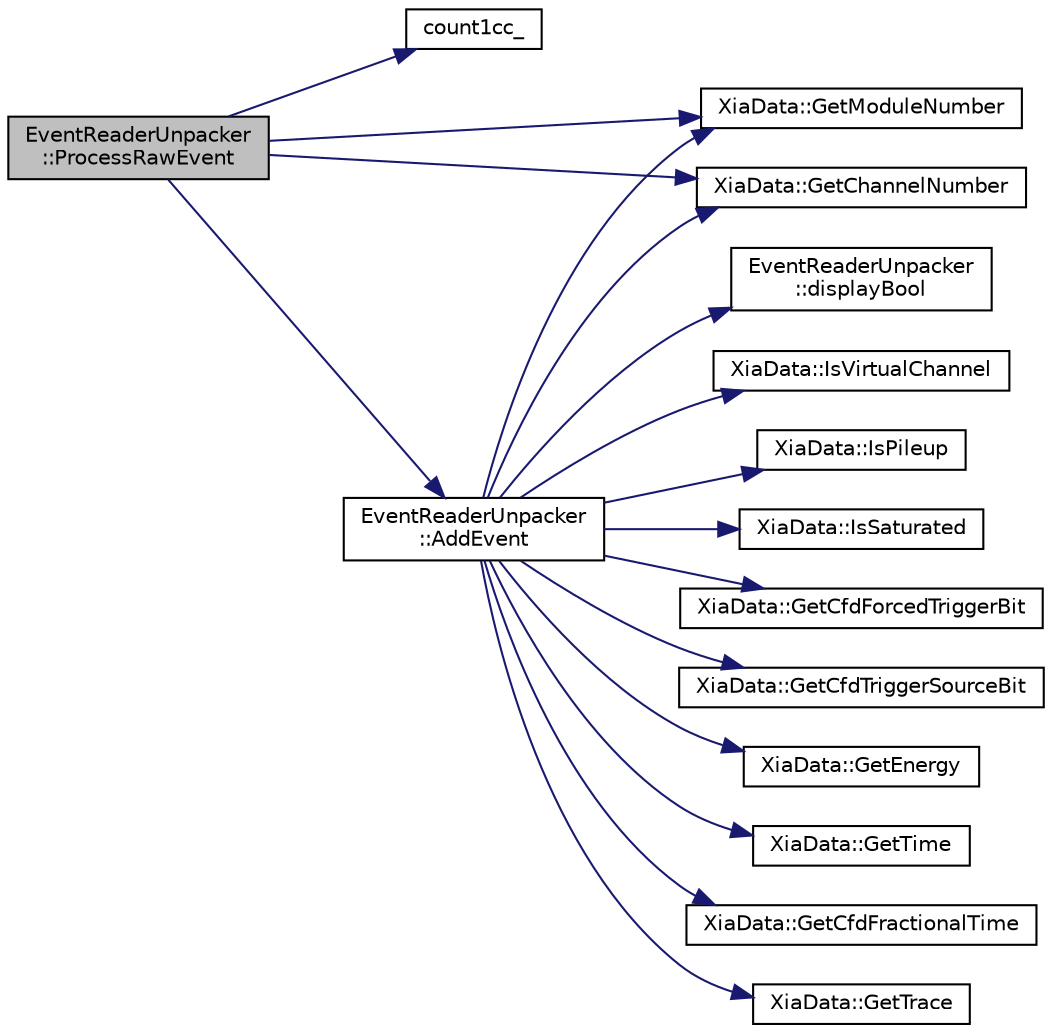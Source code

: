 digraph "EventReaderUnpacker::ProcessRawEvent"
{
  edge [fontname="Helvetica",fontsize="10",labelfontname="Helvetica",labelfontsize="10"];
  node [fontname="Helvetica",fontsize="10",shape=record];
  rankdir="LR";
  Node1 [label="EventReaderUnpacker\l::ProcessRawEvent",height=0.2,width=0.4,color="black", fillcolor="grey75", style="filled", fontcolor="black"];
  Node1 -> Node2 [color="midnightblue",fontsize="10",style="solid",fontname="Helvetica"];
  Node2 [label="count1cc_",height=0.2,width=0.4,color="black", fillcolor="white", style="filled",URL="$da/d57/_scanor_8hpp.html#a31aca3d0ff704e08f8f8968288ae7895",tooltip="Defines the DAMM function to call for 1D hists */. "];
  Node1 -> Node3 [color="midnightblue",fontsize="10",style="solid",fontname="Helvetica"];
  Node3 [label="XiaData::GetModuleNumber",height=0.2,width=0.4,color="black", fillcolor="white", style="filled",URL="$d2/ddd/class_xia_data.html#afcf7210c72022a696a926259d1c5ff84"];
  Node1 -> Node4 [color="midnightblue",fontsize="10",style="solid",fontname="Helvetica"];
  Node4 [label="XiaData::GetChannelNumber",height=0.2,width=0.4,color="black", fillcolor="white", style="filled",URL="$d2/ddd/class_xia_data.html#a34bf9ef6f8f1dee918da2be675e7767a"];
  Node1 -> Node5 [color="midnightblue",fontsize="10",style="solid",fontname="Helvetica"];
  Node5 [label="EventReaderUnpacker\l::AddEvent",height=0.2,width=0.4,color="black", fillcolor="white", style="filled",URL="$d5/da6/class_event_reader_unpacker.html#af48d90005d811fd86e70ff0660b7fe4b"];
  Node5 -> Node6 [color="midnightblue",fontsize="10",style="solid",fontname="Helvetica"];
  Node6 [label="XiaData::GetEnergy",height=0.2,width=0.4,color="black", fillcolor="white", style="filled",URL="$d2/ddd/class_xia_data.html#ade2672d5b33f5317bd0710408b88871b"];
  Node5 -> Node7 [color="midnightblue",fontsize="10",style="solid",fontname="Helvetica"];
  Node7 [label="XiaData::GetTime",height=0.2,width=0.4,color="black", fillcolor="white", style="filled",URL="$d2/ddd/class_xia_data.html#ac11c489cabed7180f6516d724d387a56"];
  Node5 -> Node3 [color="midnightblue",fontsize="10",style="solid",fontname="Helvetica"];
  Node5 -> Node4 [color="midnightblue",fontsize="10",style="solid",fontname="Helvetica"];
  Node5 -> Node8 [color="midnightblue",fontsize="10",style="solid",fontname="Helvetica"];
  Node8 [label="XiaData::GetCfdFractionalTime",height=0.2,width=0.4,color="black", fillcolor="white", style="filled",URL="$d2/ddd/class_xia_data.html#aacf4e60f363bf42851bb7b65eb1456aa"];
  Node5 -> Node9 [color="midnightblue",fontsize="10",style="solid",fontname="Helvetica"];
  Node9 [label="XiaData::GetTrace",height=0.2,width=0.4,color="black", fillcolor="white", style="filled",URL="$d2/ddd/class_xia_data.html#a94d10f0eb065dd14032b8b666bfcf663"];
  Node5 -> Node10 [color="midnightblue",fontsize="10",style="solid",fontname="Helvetica"];
  Node10 [label="EventReaderUnpacker\l::displayBool",height=0.2,width=0.4,color="black", fillcolor="white", style="filled",URL="$d5/da6/class_event_reader_unpacker.html#af256f94aa6e53d1b84db7e6edb918202"];
  Node5 -> Node11 [color="midnightblue",fontsize="10",style="solid",fontname="Helvetica"];
  Node11 [label="XiaData::IsVirtualChannel",height=0.2,width=0.4,color="black", fillcolor="white", style="filled",URL="$d2/ddd/class_xia_data.html#a8378c58ebc9a9ea68d6dfacc32b198a6"];
  Node5 -> Node12 [color="midnightblue",fontsize="10",style="solid",fontname="Helvetica"];
  Node12 [label="XiaData::IsPileup",height=0.2,width=0.4,color="black", fillcolor="white", style="filled",URL="$d2/ddd/class_xia_data.html#ad3eadb84433340b5e1a8545252b1ebaa"];
  Node5 -> Node13 [color="midnightblue",fontsize="10",style="solid",fontname="Helvetica"];
  Node13 [label="XiaData::IsSaturated",height=0.2,width=0.4,color="black", fillcolor="white", style="filled",URL="$d2/ddd/class_xia_data.html#a71da12674be88f691bc00b7b0090c3f1"];
  Node5 -> Node14 [color="midnightblue",fontsize="10",style="solid",fontname="Helvetica"];
  Node14 [label="XiaData::GetCfdForcedTriggerBit",height=0.2,width=0.4,color="black", fillcolor="white", style="filled",URL="$d2/ddd/class_xia_data.html#a49b9907d1f012a9154dc93070a4f00a8"];
  Node5 -> Node15 [color="midnightblue",fontsize="10",style="solid",fontname="Helvetica"];
  Node15 [label="XiaData::GetCfdTriggerSourceBit",height=0.2,width=0.4,color="black", fillcolor="white", style="filled",URL="$d2/ddd/class_xia_data.html#a7aa98d3225b681fc7e28b67ee45ed9b2"];
}
